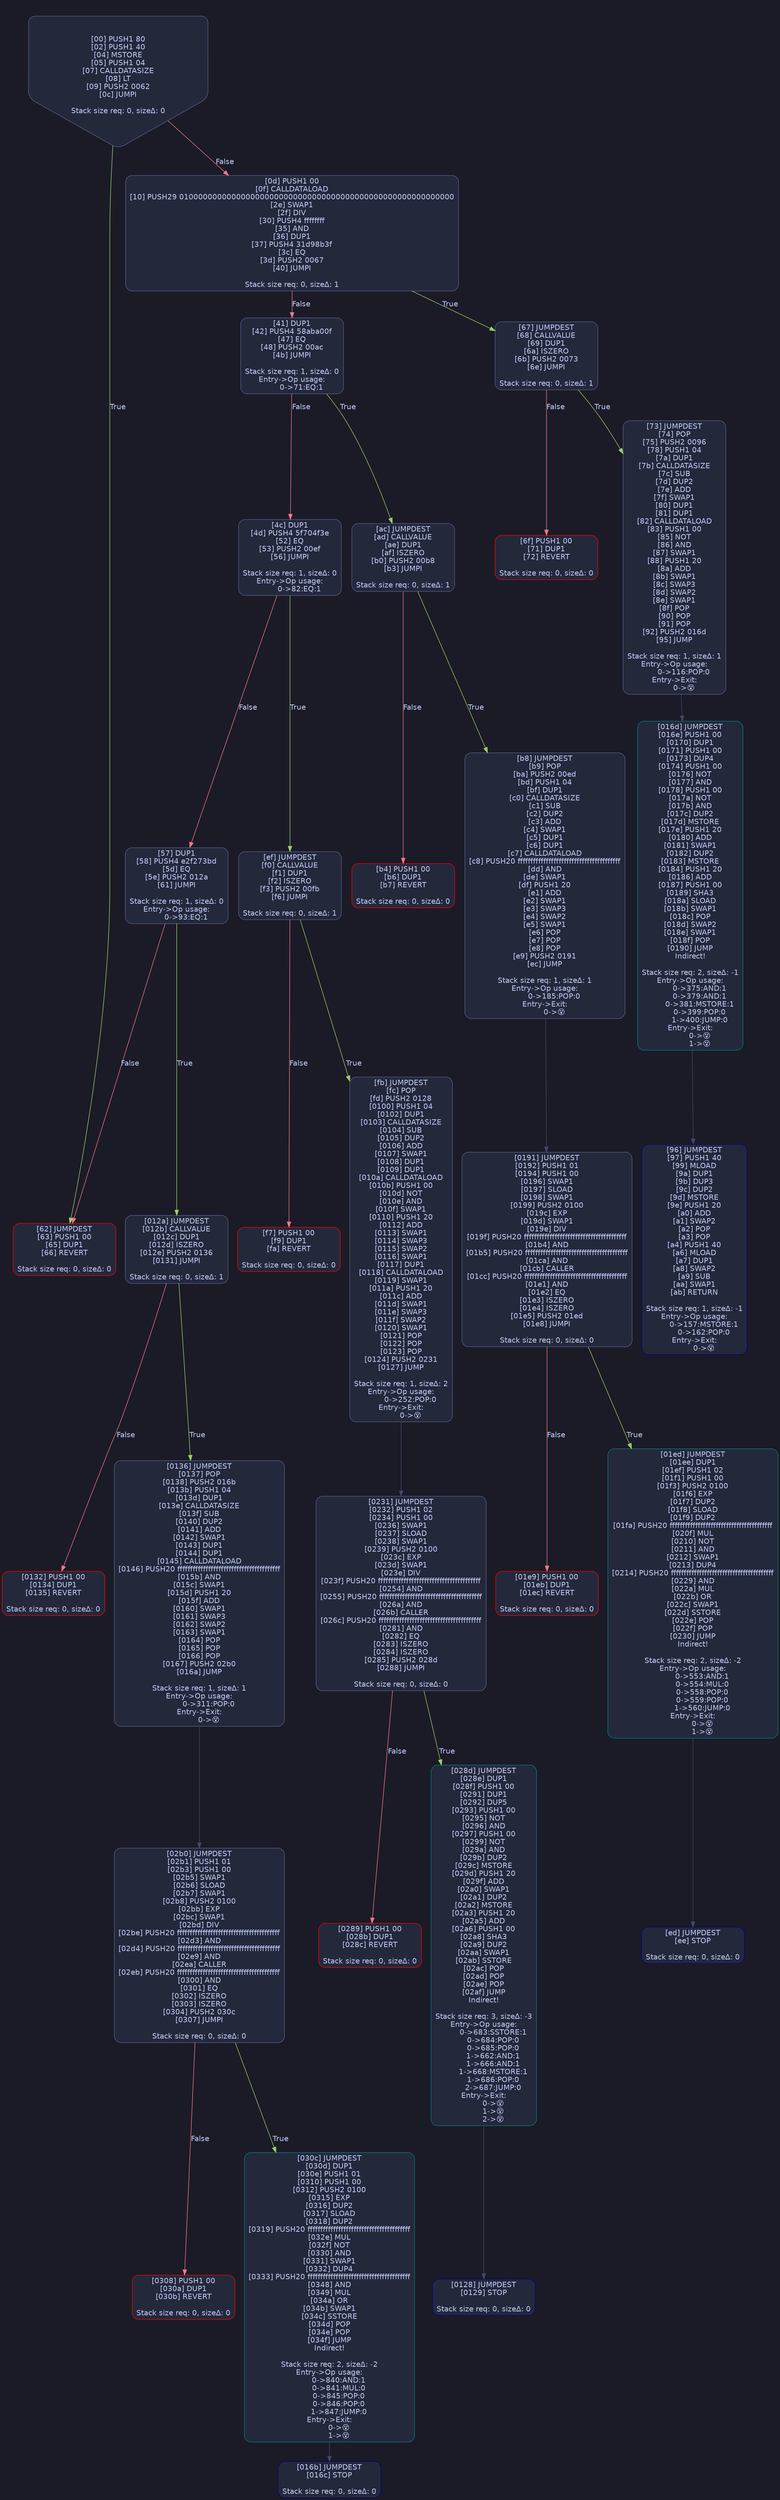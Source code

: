 digraph G {
    node [shape=box, style="filled, rounded", color="#565f89", fontcolor="#c0caf5", fontname="Helvetica", fillcolor="#24283b"];
    edge [color="#414868", fontcolor="#c0caf5", fontname="Helvetica"];
    bgcolor="#1a1b26";
    0 [ label = "[00] PUSH1 80
[02] PUSH1 40
[04] MSTORE
[05] PUSH1 04
[07] CALLDATASIZE
[08] LT
[09] PUSH2 0062
[0c] JUMPI

Stack size req: 0, sizeΔ: 0
" shape = invhouse]
    1 [ label = "[0d] PUSH1 00
[0f] CALLDATALOAD
[10] PUSH29 0100000000000000000000000000000000000000000000000000000000
[2e] SWAP1
[2f] DIV
[30] PUSH4 ffffffff
[35] AND
[36] DUP1
[37] PUSH4 31d98b3f
[3c] EQ
[3d] PUSH2 0067
[40] JUMPI

Stack size req: 0, sizeΔ: 1
"]
    2 [ label = "[41] DUP1
[42] PUSH4 58aba00f
[47] EQ
[48] PUSH2 00ac
[4b] JUMPI

Stack size req: 1, sizeΔ: 0
Entry->Op usage:
	0->71:EQ:1
"]
    3 [ label = "[4c] DUP1
[4d] PUSH4 5f704f3e
[52] EQ
[53] PUSH2 00ef
[56] JUMPI

Stack size req: 1, sizeΔ: 0
Entry->Op usage:
	0->82:EQ:1
"]
    4 [ label = "[57] DUP1
[58] PUSH4 e2f273bd
[5d] EQ
[5e] PUSH2 012a
[61] JUMPI

Stack size req: 1, sizeΔ: 0
Entry->Op usage:
	0->93:EQ:1
"]
    5 [ label = "[62] JUMPDEST
[63] PUSH1 00
[65] DUP1
[66] REVERT

Stack size req: 0, sizeΔ: 0
" color = "red"]
    6 [ label = "[67] JUMPDEST
[68] CALLVALUE
[69] DUP1
[6a] ISZERO
[6b] PUSH2 0073
[6e] JUMPI

Stack size req: 0, sizeΔ: 1
"]
    7 [ label = "[6f] PUSH1 00
[71] DUP1
[72] REVERT

Stack size req: 0, sizeΔ: 0
" color = "red"]
    8 [ label = "[73] JUMPDEST
[74] POP
[75] PUSH2 0096
[78] PUSH1 04
[7a] DUP1
[7b] CALLDATASIZE
[7c] SUB
[7d] DUP2
[7e] ADD
[7f] SWAP1
[80] DUP1
[81] DUP1
[82] CALLDATALOAD
[83] PUSH1 00
[85] NOT
[86] AND
[87] SWAP1
[88] PUSH1 20
[8a] ADD
[8b] SWAP1
[8c] SWAP3
[8d] SWAP2
[8e] SWAP1
[8f] POP
[90] POP
[91] POP
[92] PUSH2 016d
[95] JUMP

Stack size req: 1, sizeΔ: 1
Entry->Op usage:
	0->116:POP:0
Entry->Exit:
	0->😵
"]
    9 [ label = "[96] JUMPDEST
[97] PUSH1 40
[99] MLOAD
[9a] DUP1
[9b] DUP3
[9c] DUP2
[9d] MSTORE
[9e] PUSH1 20
[a0] ADD
[a1] SWAP2
[a2] POP
[a3] POP
[a4] PUSH1 40
[a6] MLOAD
[a7] DUP1
[a8] SWAP2
[a9] SUB
[aa] SWAP1
[ab] RETURN

Stack size req: 1, sizeΔ: -1
Entry->Op usage:
	0->157:MSTORE:1
	0->162:POP:0
Entry->Exit:
	0->😵
" color = "darkblue"]
    10 [ label = "[ac] JUMPDEST
[ad] CALLVALUE
[ae] DUP1
[af] ISZERO
[b0] PUSH2 00b8
[b3] JUMPI

Stack size req: 0, sizeΔ: 1
"]
    11 [ label = "[b4] PUSH1 00
[b6] DUP1
[b7] REVERT

Stack size req: 0, sizeΔ: 0
" color = "red"]
    12 [ label = "[b8] JUMPDEST
[b9] POP
[ba] PUSH2 00ed
[bd] PUSH1 04
[bf] DUP1
[c0] CALLDATASIZE
[c1] SUB
[c2] DUP2
[c3] ADD
[c4] SWAP1
[c5] DUP1
[c6] DUP1
[c7] CALLDATALOAD
[c8] PUSH20 ffffffffffffffffffffffffffffffffffffffff
[dd] AND
[de] SWAP1
[df] PUSH1 20
[e1] ADD
[e2] SWAP1
[e3] SWAP3
[e4] SWAP2
[e5] SWAP1
[e6] POP
[e7] POP
[e8] POP
[e9] PUSH2 0191
[ec] JUMP

Stack size req: 1, sizeΔ: 1
Entry->Op usage:
	0->185:POP:0
Entry->Exit:
	0->😵
"]
    13 [ label = "[ed] JUMPDEST
[ee] STOP

Stack size req: 0, sizeΔ: 0
" color = "darkblue"]
    14 [ label = "[ef] JUMPDEST
[f0] CALLVALUE
[f1] DUP1
[f2] ISZERO
[f3] PUSH2 00fb
[f6] JUMPI

Stack size req: 0, sizeΔ: 1
"]
    15 [ label = "[f7] PUSH1 00
[f9] DUP1
[fa] REVERT

Stack size req: 0, sizeΔ: 0
" color = "red"]
    16 [ label = "[fb] JUMPDEST
[fc] POP
[fd] PUSH2 0128
[0100] PUSH1 04
[0102] DUP1
[0103] CALLDATASIZE
[0104] SUB
[0105] DUP2
[0106] ADD
[0107] SWAP1
[0108] DUP1
[0109] DUP1
[010a] CALLDATALOAD
[010b] PUSH1 00
[010d] NOT
[010e] AND
[010f] SWAP1
[0110] PUSH1 20
[0112] ADD
[0113] SWAP1
[0114] SWAP3
[0115] SWAP2
[0116] SWAP1
[0117] DUP1
[0118] CALLDATALOAD
[0119] SWAP1
[011a] PUSH1 20
[011c] ADD
[011d] SWAP1
[011e] SWAP3
[011f] SWAP2
[0120] SWAP1
[0121] POP
[0122] POP
[0123] POP
[0124] PUSH2 0231
[0127] JUMP

Stack size req: 1, sizeΔ: 2
Entry->Op usage:
	0->252:POP:0
Entry->Exit:
	0->😵
"]
    17 [ label = "[0128] JUMPDEST
[0129] STOP

Stack size req: 0, sizeΔ: 0
" color = "darkblue"]
    18 [ label = "[012a] JUMPDEST
[012b] CALLVALUE
[012c] DUP1
[012d] ISZERO
[012e] PUSH2 0136
[0131] JUMPI

Stack size req: 0, sizeΔ: 1
"]
    19 [ label = "[0132] PUSH1 00
[0134] DUP1
[0135] REVERT

Stack size req: 0, sizeΔ: 0
" color = "red"]
    20 [ label = "[0136] JUMPDEST
[0137] POP
[0138] PUSH2 016b
[013b] PUSH1 04
[013d] DUP1
[013e] CALLDATASIZE
[013f] SUB
[0140] DUP2
[0141] ADD
[0142] SWAP1
[0143] DUP1
[0144] DUP1
[0145] CALLDATALOAD
[0146] PUSH20 ffffffffffffffffffffffffffffffffffffffff
[015b] AND
[015c] SWAP1
[015d] PUSH1 20
[015f] ADD
[0160] SWAP1
[0161] SWAP3
[0162] SWAP2
[0163] SWAP1
[0164] POP
[0165] POP
[0166] POP
[0167] PUSH2 02b0
[016a] JUMP

Stack size req: 1, sizeΔ: 1
Entry->Op usage:
	0->311:POP:0
Entry->Exit:
	0->😵
"]
    21 [ label = "[016b] JUMPDEST
[016c] STOP

Stack size req: 0, sizeΔ: 0
" color = "darkblue"]
    22 [ label = "[016d] JUMPDEST
[016e] PUSH1 00
[0170] DUP1
[0171] PUSH1 00
[0173] DUP4
[0174] PUSH1 00
[0176] NOT
[0177] AND
[0178] PUSH1 00
[017a] NOT
[017b] AND
[017c] DUP2
[017d] MSTORE
[017e] PUSH1 20
[0180] ADD
[0181] SWAP1
[0182] DUP2
[0183] MSTORE
[0184] PUSH1 20
[0186] ADD
[0187] PUSH1 00
[0189] SHA3
[018a] SLOAD
[018b] SWAP1
[018c] POP
[018d] SWAP2
[018e] SWAP1
[018f] POP
[0190] JUMP
Indirect!

Stack size req: 2, sizeΔ: -1
Entry->Op usage:
	0->375:AND:1
	0->379:AND:1
	0->381:MSTORE:1
	0->399:POP:0
	1->400:JUMP:0
Entry->Exit:
	0->😵
	1->😵
" color = "teal"]
    23 [ label = "[0191] JUMPDEST
[0192] PUSH1 01
[0194] PUSH1 00
[0196] SWAP1
[0197] SLOAD
[0198] SWAP1
[0199] PUSH2 0100
[019c] EXP
[019d] SWAP1
[019e] DIV
[019f] PUSH20 ffffffffffffffffffffffffffffffffffffffff
[01b4] AND
[01b5] PUSH20 ffffffffffffffffffffffffffffffffffffffff
[01ca] AND
[01cb] CALLER
[01cc] PUSH20 ffffffffffffffffffffffffffffffffffffffff
[01e1] AND
[01e2] EQ
[01e3] ISZERO
[01e4] ISZERO
[01e5] PUSH2 01ed
[01e8] JUMPI

Stack size req: 0, sizeΔ: 0
"]
    24 [ label = "[01e9] PUSH1 00
[01eb] DUP1
[01ec] REVERT

Stack size req: 0, sizeΔ: 0
" color = "red"]
    25 [ label = "[01ed] JUMPDEST
[01ee] DUP1
[01ef] PUSH1 02
[01f1] PUSH1 00
[01f3] PUSH2 0100
[01f6] EXP
[01f7] DUP2
[01f8] SLOAD
[01f9] DUP2
[01fa] PUSH20 ffffffffffffffffffffffffffffffffffffffff
[020f] MUL
[0210] NOT
[0211] AND
[0212] SWAP1
[0213] DUP4
[0214] PUSH20 ffffffffffffffffffffffffffffffffffffffff
[0229] AND
[022a] MUL
[022b] OR
[022c] SWAP1
[022d] SSTORE
[022e] POP
[022f] POP
[0230] JUMP
Indirect!

Stack size req: 2, sizeΔ: -2
Entry->Op usage:
	0->553:AND:1
	0->554:MUL:0
	0->558:POP:0
	0->559:POP:0
	1->560:JUMP:0
Entry->Exit:
	0->😵
	1->😵
" color = "teal"]
    26 [ label = "[0231] JUMPDEST
[0232] PUSH1 02
[0234] PUSH1 00
[0236] SWAP1
[0237] SLOAD
[0238] SWAP1
[0239] PUSH2 0100
[023c] EXP
[023d] SWAP1
[023e] DIV
[023f] PUSH20 ffffffffffffffffffffffffffffffffffffffff
[0254] AND
[0255] PUSH20 ffffffffffffffffffffffffffffffffffffffff
[026a] AND
[026b] CALLER
[026c] PUSH20 ffffffffffffffffffffffffffffffffffffffff
[0281] AND
[0282] EQ
[0283] ISZERO
[0284] ISZERO
[0285] PUSH2 028d
[0288] JUMPI

Stack size req: 0, sizeΔ: 0
"]
    27 [ label = "[0289] PUSH1 00
[028b] DUP1
[028c] REVERT

Stack size req: 0, sizeΔ: 0
" color = "red"]
    28 [ label = "[028d] JUMPDEST
[028e] DUP1
[028f] PUSH1 00
[0291] DUP1
[0292] DUP5
[0293] PUSH1 00
[0295] NOT
[0296] AND
[0297] PUSH1 00
[0299] NOT
[029a] AND
[029b] DUP2
[029c] MSTORE
[029d] PUSH1 20
[029f] ADD
[02a0] SWAP1
[02a1] DUP2
[02a2] MSTORE
[02a3] PUSH1 20
[02a5] ADD
[02a6] PUSH1 00
[02a8] SHA3
[02a9] DUP2
[02aa] SWAP1
[02ab] SSTORE
[02ac] POP
[02ad] POP
[02ae] POP
[02af] JUMP
Indirect!

Stack size req: 3, sizeΔ: -3
Entry->Op usage:
	0->683:SSTORE:1
	0->684:POP:0
	0->685:POP:0
	1->662:AND:1
	1->666:AND:1
	1->668:MSTORE:1
	1->686:POP:0
	2->687:JUMP:0
Entry->Exit:
	0->😵
	1->😵
	2->😵
" color = "teal"]
    29 [ label = "[02b0] JUMPDEST
[02b1] PUSH1 01
[02b3] PUSH1 00
[02b5] SWAP1
[02b6] SLOAD
[02b7] SWAP1
[02b8] PUSH2 0100
[02bb] EXP
[02bc] SWAP1
[02bd] DIV
[02be] PUSH20 ffffffffffffffffffffffffffffffffffffffff
[02d3] AND
[02d4] PUSH20 ffffffffffffffffffffffffffffffffffffffff
[02e9] AND
[02ea] CALLER
[02eb] PUSH20 ffffffffffffffffffffffffffffffffffffffff
[0300] AND
[0301] EQ
[0302] ISZERO
[0303] ISZERO
[0304] PUSH2 030c
[0307] JUMPI

Stack size req: 0, sizeΔ: 0
"]
    30 [ label = "[0308] PUSH1 00
[030a] DUP1
[030b] REVERT

Stack size req: 0, sizeΔ: 0
" color = "red"]
    31 [ label = "[030c] JUMPDEST
[030d] DUP1
[030e] PUSH1 01
[0310] PUSH1 00
[0312] PUSH2 0100
[0315] EXP
[0316] DUP2
[0317] SLOAD
[0318] DUP2
[0319] PUSH20 ffffffffffffffffffffffffffffffffffffffff
[032e] MUL
[032f] NOT
[0330] AND
[0331] SWAP1
[0332] DUP4
[0333] PUSH20 ffffffffffffffffffffffffffffffffffffffff
[0348] AND
[0349] MUL
[034a] OR
[034b] SWAP1
[034c] SSTORE
[034d] POP
[034e] POP
[034f] JUMP
Indirect!

Stack size req: 2, sizeΔ: -2
Entry->Op usage:
	0->840:AND:1
	0->841:MUL:0
	0->845:POP:0
	0->846:POP:0
	1->847:JUMP:0
Entry->Exit:
	0->😵
	1->😵
" color = "teal"]
    0 -> 1 [ label = "False" color = "#f7768e"]
    0 -> 5 [ label = "True" color = "#9ece6a"]
    1 -> 2 [ label = "False" color = "#f7768e"]
    1 -> 6 [ label = "True" color = "#9ece6a"]
    2 -> 3 [ label = "False" color = "#f7768e"]
    2 -> 10 [ label = "True" color = "#9ece6a"]
    3 -> 4 [ label = "False" color = "#f7768e"]
    3 -> 14 [ label = "True" color = "#9ece6a"]
    4 -> 5 [ label = "False" color = "#f7768e"]
    4 -> 18 [ label = "True" color = "#9ece6a"]
    6 -> 7 [ label = "False" color = "#f7768e"]
    6 -> 8 [ label = "True" color = "#9ece6a"]
    8 -> 22 [ ]
    10 -> 11 [ label = "False" color = "#f7768e"]
    10 -> 12 [ label = "True" color = "#9ece6a"]
    12 -> 23 [ ]
    14 -> 15 [ label = "False" color = "#f7768e"]
    14 -> 16 [ label = "True" color = "#9ece6a"]
    16 -> 26 [ ]
    18 -> 19 [ label = "False" color = "#f7768e"]
    18 -> 20 [ label = "True" color = "#9ece6a"]
    20 -> 29 [ ]
    23 -> 24 [ label = "False" color = "#f7768e"]
    23 -> 25 [ label = "True" color = "#9ece6a"]
    26 -> 27 [ label = "False" color = "#f7768e"]
    26 -> 28 [ label = "True" color = "#9ece6a"]
    29 -> 30 [ label = "False" color = "#f7768e"]
    29 -> 31 [ label = "True" color = "#9ece6a"]
    22 -> 9 [ ]
    25 -> 13 [ ]
    28 -> 17 [ ]
    31 -> 21 [ ]

}
